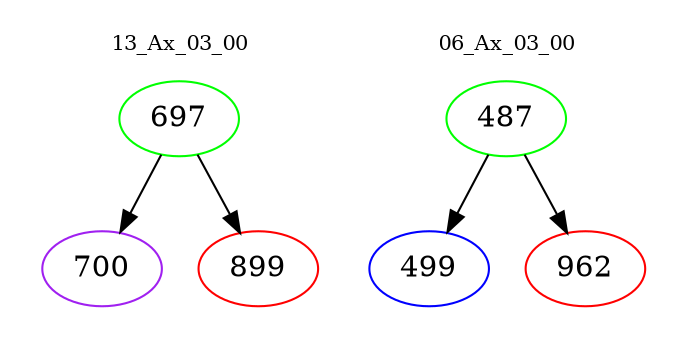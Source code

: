 digraph{
subgraph cluster_0 {
color = white
label = "13_Ax_03_00";
fontsize=10;
T0_697 [label="697", color="green"]
T0_697 -> T0_700 [color="black"]
T0_700 [label="700", color="purple"]
T0_697 -> T0_899 [color="black"]
T0_899 [label="899", color="red"]
}
subgraph cluster_1 {
color = white
label = "06_Ax_03_00";
fontsize=10;
T1_487 [label="487", color="green"]
T1_487 -> T1_499 [color="black"]
T1_499 [label="499", color="blue"]
T1_487 -> T1_962 [color="black"]
T1_962 [label="962", color="red"]
}
}
